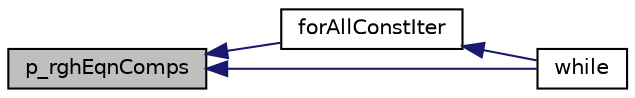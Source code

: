 digraph "p_rghEqnComps"
{
  bgcolor="transparent";
  edge [fontname="Helvetica",fontsize="10",labelfontname="Helvetica",labelfontsize="10"];
  node [fontname="Helvetica",fontsize="10",shape=record];
  rankdir="LR";
  Node1 [label="p_rghEqnComps",height=0.2,width=0.4,color="black", fillcolor="grey75", style="filled", fontcolor="black"];
  Node1 -> Node2 [dir="back",color="midnightblue",fontsize="10",style="solid",fontname="Helvetica"];
  Node2 [label="forAllConstIter",height=0.2,width=0.4,color="black",URL="$a02956.html#ae21e2836509b0fa7f7cedf6493b11b09"];
  Node2 -> Node3 [dir="back",color="midnightblue",fontsize="10",style="solid",fontname="Helvetica"];
  Node3 [label="while",height=0.2,width=0.4,color="black",URL="$a02956.html#ab13470e79e249d04c443bf59be9ff31d"];
  Node1 -> Node3 [dir="back",color="midnightblue",fontsize="10",style="solid",fontname="Helvetica"];
}
